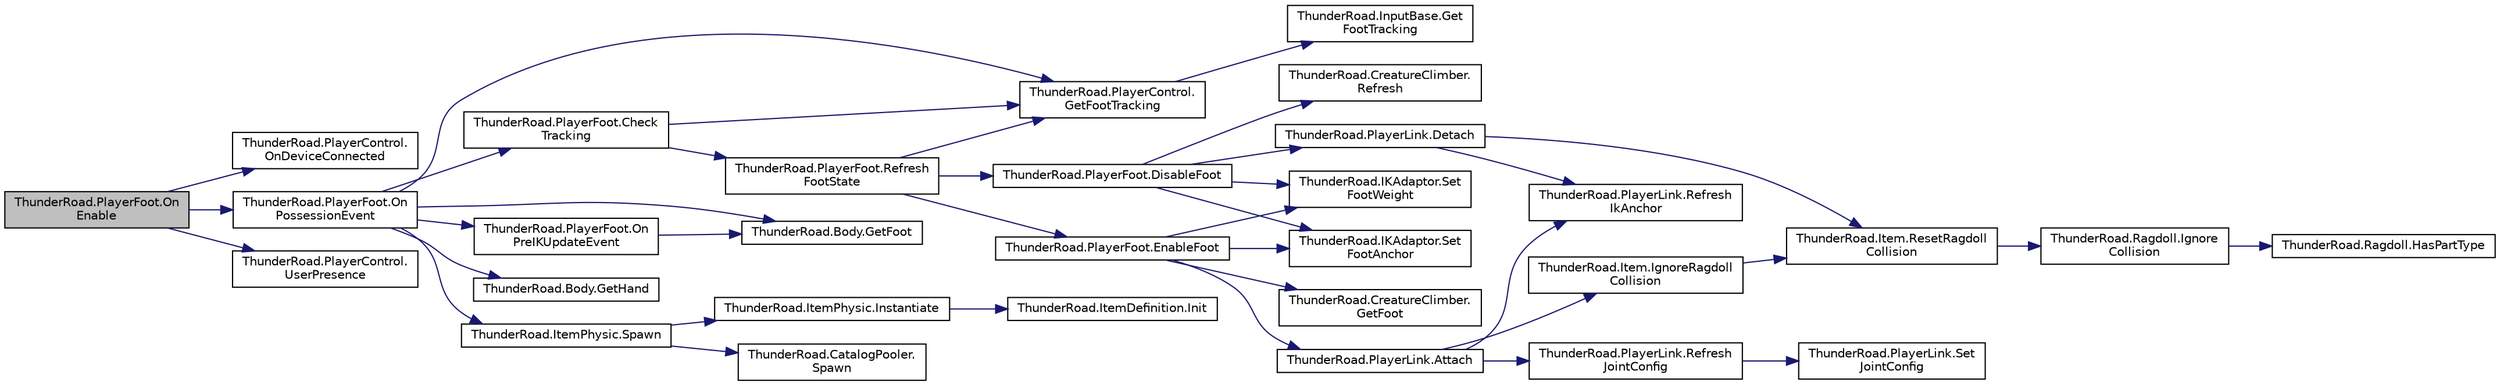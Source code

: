 digraph "ThunderRoad.PlayerFoot.OnEnable"
{
 // LATEX_PDF_SIZE
  edge [fontname="Helvetica",fontsize="10",labelfontname="Helvetica",labelfontsize="10"];
  node [fontname="Helvetica",fontsize="10",shape=record];
  rankdir="LR";
  Node1 [label="ThunderRoad.PlayerFoot.On\lEnable",height=0.2,width=0.4,color="black", fillcolor="grey75", style="filled", fontcolor="black",tooltip="Called when [enable]."];
  Node1 -> Node2 [color="midnightblue",fontsize="10",style="solid",fontname="Helvetica"];
  Node2 [label="ThunderRoad.PlayerControl.\lOnDeviceConnected",height=0.2,width=0.4,color="black", fillcolor="white", style="filled",URL="$class_thunder_road_1_1_player_control.html#ab6c55474caea68c0bea5cbda2d0ee408",tooltip="Delegate OnDeviceConnected"];
  Node1 -> Node3 [color="midnightblue",fontsize="10",style="solid",fontname="Helvetica"];
  Node3 [label="ThunderRoad.PlayerFoot.On\lPossessionEvent",height=0.2,width=0.4,color="black", fillcolor="white", style="filled",URL="$class_thunder_road_1_1_player_foot.html#a57a92f5008dd7690a03433a9714176b4",tooltip="Called when [possession event]."];
  Node3 -> Node4 [color="midnightblue",fontsize="10",style="solid",fontname="Helvetica"];
  Node4 [label="ThunderRoad.PlayerFoot.Check\lTracking",height=0.2,width=0.4,color="black", fillcolor="white", style="filled",URL="$class_thunder_road_1_1_player_foot.html#a099b6a8a65862977a345b99ab5fce785",tooltip="Checks the tracking."];
  Node4 -> Node5 [color="midnightblue",fontsize="10",style="solid",fontname="Helvetica"];
  Node5 [label="ThunderRoad.PlayerControl.\lGetFootTracking",height=0.2,width=0.4,color="black", fillcolor="white", style="filled",URL="$class_thunder_road_1_1_player_control.html#a67a914e31108598b664f7daa88734850",tooltip="Gets the foot tracking."];
  Node5 -> Node6 [color="midnightblue",fontsize="10",style="solid",fontname="Helvetica"];
  Node6 [label="ThunderRoad.InputBase.Get\lFootTracking",height=0.2,width=0.4,color="black", fillcolor="white", style="filled",URL="$class_thunder_road_1_1_input_base.html#a46bdc6bd1fe0a4fc72923af06c74afd3",tooltip="Gets the foot tracking."];
  Node4 -> Node7 [color="midnightblue",fontsize="10",style="solid",fontname="Helvetica"];
  Node7 [label="ThunderRoad.PlayerFoot.Refresh\lFootState",height=0.2,width=0.4,color="black", fillcolor="white", style="filled",URL="$class_thunder_road_1_1_player_foot.html#a08d34858dd08eb3ed42cdd5834c69705",tooltip="Refreshes the state of the foot."];
  Node7 -> Node8 [color="midnightblue",fontsize="10",style="solid",fontname="Helvetica"];
  Node8 [label="ThunderRoad.PlayerFoot.DisableFoot",height=0.2,width=0.4,color="black", fillcolor="white", style="filled",URL="$class_thunder_road_1_1_player_foot.html#a758144133bc852f96332cbf8c382421f",tooltip="Disables the foot."];
  Node8 -> Node9 [color="midnightblue",fontsize="10",style="solid",fontname="Helvetica"];
  Node9 [label="ThunderRoad.PlayerLink.Detach",height=0.2,width=0.4,color="black", fillcolor="white", style="filled",URL="$class_thunder_road_1_1_player_link.html#a9c042aafdd703b5aec58248977b7fde4",tooltip="Detaches this instance."];
  Node9 -> Node10 [color="midnightblue",fontsize="10",style="solid",fontname="Helvetica"];
  Node10 [label="ThunderRoad.PlayerLink.Refresh\lIkAnchor",height=0.2,width=0.4,color="black", fillcolor="white", style="filled",URL="$class_thunder_road_1_1_player_link.html#ace8e9c4b3db1a9140f273fb5d97a8ac8",tooltip="Refreshes the ik anchor."];
  Node9 -> Node11 [color="midnightblue",fontsize="10",style="solid",fontname="Helvetica"];
  Node11 [label="ThunderRoad.Item.ResetRagdoll\lCollision",height=0.2,width=0.4,color="black", fillcolor="white", style="filled",URL="$class_thunder_road_1_1_item.html#a4a7ec512ce5de13942770c4ee678fb40",tooltip="Resets the ragdoll collision."];
  Node11 -> Node12 [color="midnightblue",fontsize="10",style="solid",fontname="Helvetica"];
  Node12 [label="ThunderRoad.Ragdoll.Ignore\lCollision",height=0.2,width=0.4,color="black", fillcolor="white", style="filled",URL="$class_thunder_road_1_1_ragdoll.html#a3429b1cdefa48b676118205483ad9406",tooltip="Ignores the collision."];
  Node12 -> Node13 [color="midnightblue",fontsize="10",style="solid",fontname="Helvetica"];
  Node13 [label="ThunderRoad.Ragdoll.HasPartType",height=0.2,width=0.4,color="black", fillcolor="white", style="filled",URL="$class_thunder_road_1_1_ragdoll.html#a8bf62a566d0502f63a0933c47d747d78",tooltip="Determines whether [has part type] [the specified part types]."];
  Node8 -> Node14 [color="midnightblue",fontsize="10",style="solid",fontname="Helvetica"];
  Node14 [label="ThunderRoad.CreatureClimber.\lRefresh",height=0.2,width=0.4,color="black", fillcolor="white", style="filled",URL="$class_thunder_road_1_1_creature_climber.html#acb6fa14a35e349f56aa2707e70d2a672",tooltip="Refreshes this instance."];
  Node8 -> Node15 [color="midnightblue",fontsize="10",style="solid",fontname="Helvetica"];
  Node15 [label="ThunderRoad.IKAdaptor.Set\lFootAnchor",height=0.2,width=0.4,color="black", fillcolor="white", style="filled",URL="$class_thunder_road_1_1_i_k_adaptor.html#aadab9adfc7e887faaf7cec99ea198676",tooltip="Sets the foot anchor."];
  Node8 -> Node16 [color="midnightblue",fontsize="10",style="solid",fontname="Helvetica"];
  Node16 [label="ThunderRoad.IKAdaptor.Set\lFootWeight",height=0.2,width=0.4,color="black", fillcolor="white", style="filled",URL="$class_thunder_road_1_1_i_k_adaptor.html#ada4d229bcaf0dd448d716a45fdf3e153",tooltip="Sets the foot weight."];
  Node7 -> Node17 [color="midnightblue",fontsize="10",style="solid",fontname="Helvetica"];
  Node17 [label="ThunderRoad.PlayerFoot.EnableFoot",height=0.2,width=0.4,color="black", fillcolor="white", style="filled",URL="$class_thunder_road_1_1_player_foot.html#a66fb3d053c3f4e507f1f9c790c04cb95",tooltip="Enables the foot."];
  Node17 -> Node18 [color="midnightblue",fontsize="10",style="solid",fontname="Helvetica"];
  Node18 [label="ThunderRoad.PlayerLink.Attach",height=0.2,width=0.4,color="black", fillcolor="white", style="filled",URL="$class_thunder_road_1_1_player_link.html#ac6a20d051ceb71cd61d2a98f33033ac9",tooltip="Attaches the specified rigidbody."];
  Node18 -> Node19 [color="midnightblue",fontsize="10",style="solid",fontname="Helvetica"];
  Node19 [label="ThunderRoad.Item.IgnoreRagdoll\lCollision",height=0.2,width=0.4,color="black", fillcolor="white", style="filled",URL="$class_thunder_road_1_1_item.html#ab840281a41308d6826a91926b94e7e67",tooltip="Ignores the ragdoll collision."];
  Node19 -> Node11 [color="midnightblue",fontsize="10",style="solid",fontname="Helvetica"];
  Node18 -> Node10 [color="midnightblue",fontsize="10",style="solid",fontname="Helvetica"];
  Node18 -> Node20 [color="midnightblue",fontsize="10",style="solid",fontname="Helvetica"];
  Node20 [label="ThunderRoad.PlayerLink.Refresh\lJointConfig",height=0.2,width=0.4,color="black", fillcolor="white", style="filled",URL="$class_thunder_road_1_1_player_link.html#acf8e9650b0884014e3eba937f64fbce1",tooltip="Refreshes the joint configuration."];
  Node20 -> Node21 [color="midnightblue",fontsize="10",style="solid",fontname="Helvetica"];
  Node21 [label="ThunderRoad.PlayerLink.Set\lJointConfig",height=0.2,width=0.4,color="black", fillcolor="white", style="filled",URL="$class_thunder_road_1_1_player_link.html#a3129bec6ebda69cd631dd61430701b53",tooltip="Sets the joint configuration."];
  Node17 -> Node22 [color="midnightblue",fontsize="10",style="solid",fontname="Helvetica"];
  Node22 [label="ThunderRoad.CreatureClimber.\lGetFoot",height=0.2,width=0.4,color="black", fillcolor="white", style="filled",URL="$class_thunder_road_1_1_creature_climber.html#a1513e68a439bdd497e556a7a81bee35b",tooltip="Gets the foot."];
  Node17 -> Node15 [color="midnightblue",fontsize="10",style="solid",fontname="Helvetica"];
  Node17 -> Node16 [color="midnightblue",fontsize="10",style="solid",fontname="Helvetica"];
  Node7 -> Node5 [color="midnightblue",fontsize="10",style="solid",fontname="Helvetica"];
  Node3 -> Node23 [color="midnightblue",fontsize="10",style="solid",fontname="Helvetica"];
  Node23 [label="ThunderRoad.Body.GetFoot",height=0.2,width=0.4,color="black", fillcolor="white", style="filled",URL="$class_thunder_road_1_1_body.html#a0089a2c065366eb8648e8a13cf4a2dc3",tooltip="Gets the foot."];
  Node3 -> Node5 [color="midnightblue",fontsize="10",style="solid",fontname="Helvetica"];
  Node3 -> Node24 [color="midnightblue",fontsize="10",style="solid",fontname="Helvetica"];
  Node24 [label="ThunderRoad.Body.GetHand",height=0.2,width=0.4,color="black", fillcolor="white", style="filled",URL="$class_thunder_road_1_1_body.html#a8d1caca9137b4b504e7708ce34aa92a5",tooltip="Gets the hand."];
  Node3 -> Node25 [color="midnightblue",fontsize="10",style="solid",fontname="Helvetica"];
  Node25 [label="ThunderRoad.PlayerFoot.On\lPreIKUpdateEvent",height=0.2,width=0.4,color="black", fillcolor="white", style="filled",URL="$class_thunder_road_1_1_player_foot.html#a07a895bd3e286fff86cb0847b566adfb",tooltip="Called when [pre ik update event]."];
  Node25 -> Node23 [color="midnightblue",fontsize="10",style="solid",fontname="Helvetica"];
  Node3 -> Node26 [color="midnightblue",fontsize="10",style="solid",fontname="Helvetica"];
  Node26 [label="ThunderRoad.ItemPhysic.Spawn",height=0.2,width=0.4,color="black", fillcolor="white", style="filled",URL="$class_thunder_road_1_1_item_physic.html#a34a7148e0dd280c0f54aeb5fa8a14559",tooltip="Spawns the specified pooled."];
  Node26 -> Node27 [color="midnightblue",fontsize="10",style="solid",fontname="Helvetica"];
  Node27 [label="ThunderRoad.ItemPhysic.Instantiate",height=0.2,width=0.4,color="black", fillcolor="white", style="filled",URL="$class_thunder_road_1_1_item_physic.html#aeb883bbfe8b0a46817bd84c9c2f6b43e",tooltip="Instantiates the specified parent."];
  Node27 -> Node28 [color="midnightblue",fontsize="10",style="solid",fontname="Helvetica"];
  Node28 [label="ThunderRoad.ItemDefinition.Init",height=0.2,width=0.4,color="black", fillcolor="white", style="filled",URL="$class_thunder_road_1_1_item_definition.html#a784eaf8fb30a885f14d6b2acb34cd51b",tooltip="Initializes this instance."];
  Node26 -> Node29 [color="midnightblue",fontsize="10",style="solid",fontname="Helvetica"];
  Node29 [label="ThunderRoad.CatalogPooler.\lSpawn",height=0.2,width=0.4,color="black", fillcolor="white", style="filled",URL="$class_thunder_road_1_1_catalog_pooler.html#af718086f3c213f3f4711a83dbb3b6d7d",tooltip="Spawns the specified catalog data."];
  Node1 -> Node30 [color="midnightblue",fontsize="10",style="solid",fontname="Helvetica"];
  Node30 [label="ThunderRoad.PlayerControl.\lUserPresence",height=0.2,width=0.4,color="black", fillcolor="white", style="filled",URL="$class_thunder_road_1_1_player_control.html#aec9070c6d2c0995203974da6c016187e",tooltip="Delegate UserPresence"];
}

